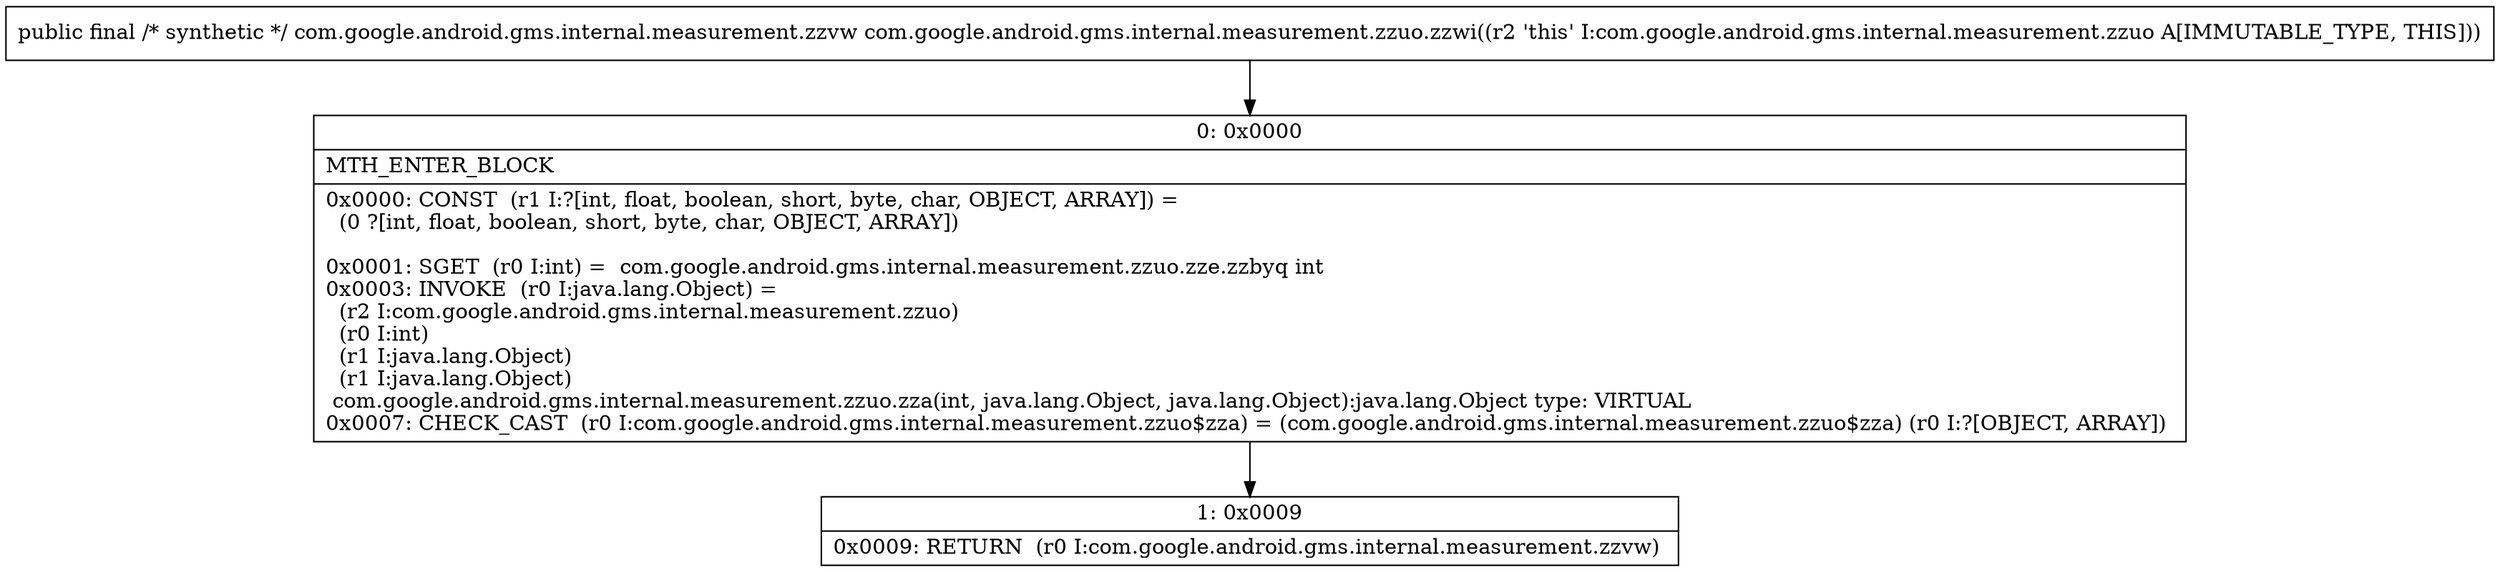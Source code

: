 digraph "CFG forcom.google.android.gms.internal.measurement.zzuo.zzwi()Lcom\/google\/android\/gms\/internal\/measurement\/zzvw;" {
Node_0 [shape=record,label="{0\:\ 0x0000|MTH_ENTER_BLOCK\l|0x0000: CONST  (r1 I:?[int, float, boolean, short, byte, char, OBJECT, ARRAY]) = \l  (0 ?[int, float, boolean, short, byte, char, OBJECT, ARRAY])\l \l0x0001: SGET  (r0 I:int) =  com.google.android.gms.internal.measurement.zzuo.zze.zzbyq int \l0x0003: INVOKE  (r0 I:java.lang.Object) = \l  (r2 I:com.google.android.gms.internal.measurement.zzuo)\l  (r0 I:int)\l  (r1 I:java.lang.Object)\l  (r1 I:java.lang.Object)\l com.google.android.gms.internal.measurement.zzuo.zza(int, java.lang.Object, java.lang.Object):java.lang.Object type: VIRTUAL \l0x0007: CHECK_CAST  (r0 I:com.google.android.gms.internal.measurement.zzuo$zza) = (com.google.android.gms.internal.measurement.zzuo$zza) (r0 I:?[OBJECT, ARRAY]) \l}"];
Node_1 [shape=record,label="{1\:\ 0x0009|0x0009: RETURN  (r0 I:com.google.android.gms.internal.measurement.zzvw) \l}"];
MethodNode[shape=record,label="{public final \/* synthetic *\/ com.google.android.gms.internal.measurement.zzvw com.google.android.gms.internal.measurement.zzuo.zzwi((r2 'this' I:com.google.android.gms.internal.measurement.zzuo A[IMMUTABLE_TYPE, THIS])) }"];
MethodNode -> Node_0;
Node_0 -> Node_1;
}

